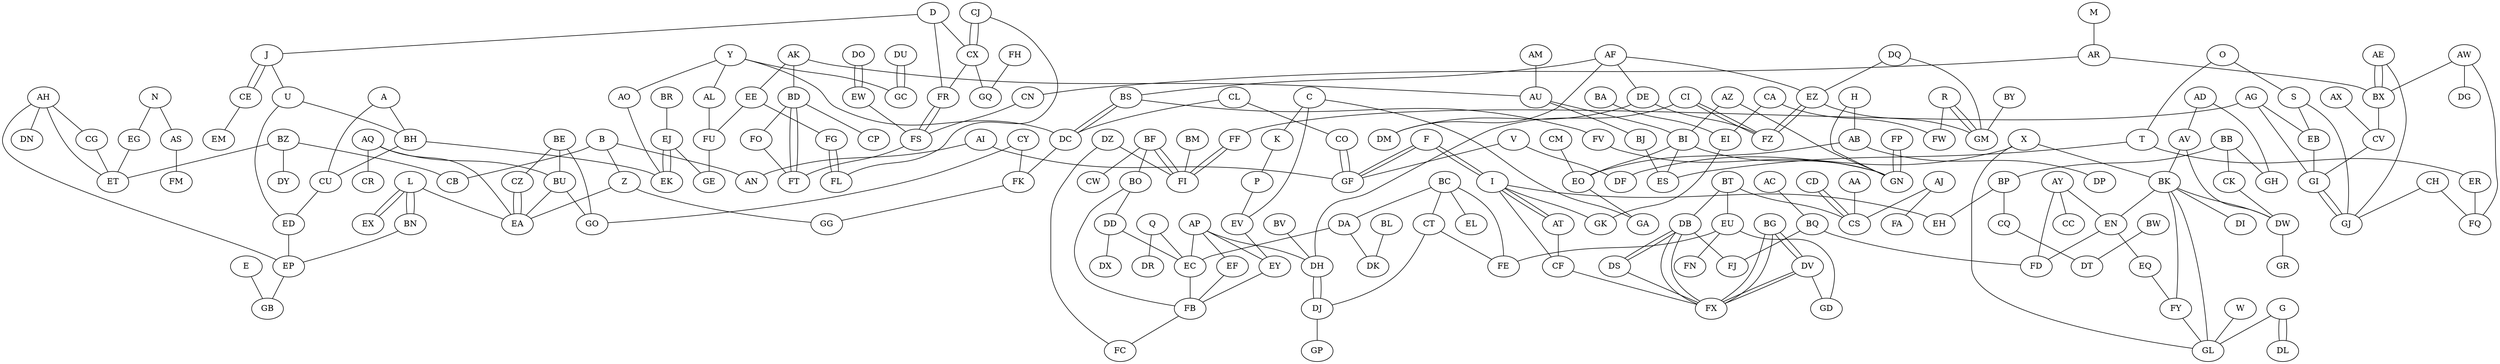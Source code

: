 // random seed 42
graph {
	A [pos="6394,250"];
	B [pos="2750,2232"];
	C [pos="7364,6766"];
	D [pos="8921,869"];
	E [pos="4219,297"];
	F [pos="2186,5053"];
	G [pos="265,1988"];
	H [pos="6498,5449"];
	I [pos="2204,5892"];
	J [pos="8094,64"];
	K [pos="8058,6981"];
	L [pos="3402,1554"];
	M [pos="9572,3365"];
	N [pos="927,967"];
	O [pos="8474,6037"];
	P [pos="8071,7297"];
	Q [pos="5362,9731"];
	R [pos="3785,5520"];
	S [pos="8294,6185"];
	T [pos="8617,5773"];
	U [pos="7045,458"];
	V [pos="2278,2893"];
	W [pos="797,2327"];
	X [pos="1010,2779"];
	Y [pos="6356,3648"];
	Z [pos="3701,2095"];
	AA [pos="2669,9366"];
	AB [pos="6480,6091"];
	AC [pos="1711,7291"];
	AD [pos="1634,3794"];
	AE [pos="9895,6399"];
	AF [pos="5569,6846"];
	AG [pos="8428,7759"];
	AH [pos="2290,321"];
	AI [pos="3154,2677"];
	AJ [pos="2109,9429"];
	AK [pos="8763,3146"];
	AL [pos="6554,3956"];
	AM [pos="9145,4588"];
	AN [pos="2648,2466"];
	AO [pos="5613,2627"];
	AP [pos="5845,8978"];
	AQ [pos="3994,2193"];
	AR [pos="9975,5095"];
	AS [pos="909,471"];
	AT [pos="1096,6274"];
	AU [pos="7920,4221"];
	AV [pos="635,3816"];
	AW [pos="9961,5291"];
	AX [pos="9710,8607"];
	AY [pos="114,7207"];
	AZ [pos="6817,5369"];
	BA [pos="2668,6409"];
	BB [pos="1115,4347"];
	BC [pos="4537,9538"];
	BD [pos="8758,2633"];
	BE [pos="5005,1786"];
	BF [pos="9126,8705"];
	BG [pos="2984,6389"];
	BH [pos="6089,1528"];
	BI [pos="7625,5393"];
	BJ [pos="7786,5303"];
	BK [pos="5,3241"];
	BL [pos="194,9290"];
	BM [pos="8787,8316"];
	BN [pos="3075,579"];
	BO [pos="8780,9469"];
	BP [pos="856,4859"];
	BQ [pos="692,7606"];
	BR [pos="7658,1283"];
	BS [pos="4752,5498"];
	BT [pos="2650,8724"];
	BU [pos="4231,2117"];
	BV [pos="5392,7299"];
	BW [pos="2011,3117"];
	BX [pos="9951,6498"];
	BY [pos="4381,5175"];
	BZ [pos="1210,2246"];
	CA [pos="3380,5883"];
	CB [pos="2301,2202"];
	CC [pos="709,6311"];
	CD [pos="2289,9054"];
	CE [pos="8596,708"];
	CF [pos="2380,6689"];
	CG [pos="2142,1323"];
	CH [pos="9355,5710"];
	CI [pos="4726,7846"];
	CJ [pos="8074,1904"];
	CK [pos="969,4310"];
	CL [pos="4235,4670"];
	CM [pos="7290,6733"];
	CN [pos="9841,984"];
	CO [pos="4026,3393"];
	CP [pos="8616,2486"];
	CQ [pos="1902,4486"];
	CR [pos="4218,2785"];
	CS [pos="2498,9232"];
	CT [pos="4431,8613"];
	CU [pos="5503,505"];
	CV [pos="9992,8360"];
	CW [pos="9689,9263"];
	CX [pos="8486,1663"];
	CY [pos="4856,2137"];
	CZ [pos="4010,586"];
	DA [pos="3789,9853"];
	DB [pos="2652,7840"];
	DC [pos="4550,4230"];
	DD [pos="9573,9954"];
	DE [pos="5557,7184"];
	DF [pos="1547,2967"];
	DG [pos="9687,5791"];
	DH [pos="5421,7479"];
	DI [pos="571,5841"];
	DJ [pos="5028,8527"];
	DK [pos="1574,9607"];
	DL [pos="801,1858"];
	DM [pos="5950,6752"];
	DN [pos="2352,1198"];
	DO [pos="8902,2462"];
	DP [pos="5945,6193"];
	DQ [pos="4192,5836"];
	DR [pos="5227,9347"];
	DS [pos="2042,7161"];
	DT [pos="2386,3957"];
	DU [pos="6716,2999"];
	DV [pos="3161,7518"];
	DW [pos="725,4582"];
	DX [pos="9984,9960"];
	DY [pos="732,2131"];
	DZ [pos="8808,8792"];
	EA [pos="3695,1577"];
	EB [pos="8337,7035"];
	EC [pos="6116,9872"];
	ED [pos="6539,78"];
	EE [pos="8171,2993"];
	EF [pos="6633,9389"];
	EG [pos="1342,1154"];
	EH [pos="1070,5532"];
	EI [pos="2723,6048"];
	EJ [pos="7176,2035"];
	EK [pos="6342,2639"];
	EL [pos="4885,9053"];
	EM [pos="8461,922"];
	EN [pos="35,7711"];
	EO [pos="7412,5516"];
	EP [pos="4276,96"];
	EQ [pos="752,8831"];
	ER [pos="9039,5455"];
	ES [pos="8345,5825"];
	ET [pos="1480,1274"];
	EU [pos="3082,8989"];
	EV [pos="7961,8607"];
	EW [pos="8989,2100"];
	EX [pos="2495,1027"];
	EY [pos="7801,8841"];
	EZ [pos="4063,6206"];
	FA [pos="1545,9298"];
	FB [pos="8646,9762"];
	FC [pos="8107,8814"];
	FD [pos="247,7365"];
	FE [pos="3321,9308"];
	FF [pos="8022,8640"];
	FG [pos="8107,2668"];
	FH [pos="7873,1080"];
	FI [pos="8721,8585"];
	FJ [pos="2224,8165"];
	FK [pos="4603,3051"];
	FL [pos="7953,2275"];
	FM [pos="236,1931"];
	FN [pos="3282,8643"];
	FO [pos="9668,2791"];
	FP [pos="6414,3996"];
	FQ [pos="9811,5362"];
	FR [pos="9392,1153"];
	FS [pos="9704,1785"];
	FT [pos="9625,2654"];
	FU [pos="7285,3136"];
	FV [pos="6062,5114"];
	FW [pos="3851,5765"];
	FX [pos="2547,7087"];
	FY [pos="16,9255"];
	FZ [pos="5384,7194"];
	GA [pos="7419,6706"];
	GB [pos="3642,699"];
	GC [pos="6642,3302"];
	GD [pos="3139,8480"];
	GE [pos="7197,3003"];
	GF [pos="3092,4083"];
	GG [pos="4024,2956"];
	GH [pos="1272,4204"];
	GI [pos="9403,6773"];
	GJ [pos="9028,6155"];
	GK [pos="3009,5479"];
	GL [pos="4,2869"];
	GM [pos="4298,5799"];
	GN [pos="6547,4649"];
	GO [pos="4421,2137"];
	GP [pos="4731,9011"];
	GQ [pos="7960,1696"];
	GR [pos="847,5154"];
	CQ -- DT;
	DE -- FZ;
	EU -- GD;
	CA -- EI;
	BU -- EA;
	BR -- EJ;
	BK -- FY;
	DQ -- EZ;
	BS -- DC;
	J -- CE;
	BP -- EH;
	AZ -- GN;
	CN -- FS;
	AF -- DM;
	CG -- ET;
	BH -- CU;
	DW -- GR;
	A -- CU;
	CI -- FZ;
	AW -- FQ;
	AH -- ET;
	DE -- DM;
	AY -- EN;
	BG -- DV;
	BD -- CP;
	BZ -- ET;
	AB -- EO;
	EU -- FN;
	BC -- DA;
	AP -- EC;
	DB -- FJ;
	BS -- FV;
	DA -- EC;
	BG -- FX;
	L -- EA;
	BZ -- DY;
	CL -- DC;
	AZ -- BI;
	B -- CB;
	BV -- DH;
	Y -- AL;
	I -- GK;
	BO -- DD;
	CT -- DJ;
	BB -- BP;
	F -- GF;
	AY -- FD;
	BQ -- FD;
	T -- ES;
	BC -- CT;
	AP -- EF;
	EC -- FB;
	CY -- GO;
	BE -- BU;
	CF -- FX;
	BF -- FI;
	AP -- DH;
	BQ -- FJ;
	BI -- EO;
	FR -- FS;
	AK -- BD;
	AQ -- BU;
	AH -- DN;
	AI -- GF;
	EU -- FE;
	CZ -- EA;
	D -- CX;
	DB -- DS;
	BK -- EN;
	AK -- EE;
	DV -- FX;
	AJ -- CS;
	EN -- FD;
	AP -- EY;
	AY -- CC;
	E -- GB;
	AR -- CN;
	FH -- GQ;
	S -- GJ;
	AW -- DG;
	EF -- FB;
	EQ -- FY;
	AD -- GH;
	BJ -- ES;
	I -- AT;
	DO -- EW;
	BC -- EL;
	AF -- EZ;
	EY -- FB;
	AG -- FF;
	AU -- BJ;
	EN -- EQ;
	FK -- GG;
	DH -- DJ;
	Z -- GG;
	N -- AS;
	AC -- BQ;
	BT -- CS;
	J -- U;
	O -- T;
	ED -- EP;
	DC -- FK;
	BK -- GL;
	BP -- CQ;
	AF -- DE;
	GI -- GJ;
	DV -- GD;
	EZ -- GM;
	X -- DF;
	EJ -- EK;
	EE -- FU;
	U -- BH;
	P -- EV;
	AB -- DP;
	A -- BH;
	Y -- AO;
	EZ -- FZ;
	AV -- BK;
	CI -- DH;
	CJ -- FL;
	L -- BN;
	AE -- GJ;
	BW -- DT;
	DU -- GC;
	BU -- GO;
	DZ -- FC;
	AH -- CG;
	G -- DL;
	EV -- EY;
	O -- S;
	AO -- EK;
	BH -- EK;
	FF -- FI;
	V -- DF;
	I -- EH;
	Q -- DR;
	H -- GN;
	FS -- FT;
	EB -- GI;
	N -- EG;
	X -- GL;
	BT -- EU;
	T -- ER;
	AQ -- CR;
	C -- EV;
	AW -- BX;
	B -- Z;
	BF -- CW;
	AF -- BS;
	CY -- FK;
	DD -- DX;
	G -- GL;
	FY -- GL;
	BI -- GN;
	BC -- FE;
	Y -- GC;
	AJ -- FA;
	BB -- CK;
	AT -- CF;
	AG -- EB;
	BT -- DB;
	R -- FW;
	X -- BK;
	BD -- FO;
	Q -- EC;
	FB -- FC;
	H -- AB;
	CD -- CS;
	CA -- FW;
	EG -- ET;
	FP -- GN;
	CV -- GI;
	AK -- AU;
	D -- J;
	U -- ED;
	CM -- EO;
	CT -- FE;
	Y -- DC;
	CL -- CO;
	AM -- AU;
	CK -- DW;
	AD -- AV;
	S -- EB;
	BE -- CZ;
	EO -- GA;
	AA -- CS;
	BB -- GH;
	BE -- GO;
	R -- GM;
	BA -- EI;
	EJ -- GE;
	EE -- FG;
	DA -- DK;
	L -- EX;
	DS -- FX;
	AS -- FM;
	AU -- BI;
	CJ -- CX;
	CX -- FR;
	BD -- FT;
	BX -- CV;
	FO -- FT;
	EW -- FS;
	AX -- CV;
	ER -- FQ;
	FU -- GE;
	EP -- GB;
	C -- GA;
	AG -- GI;
	CH -- FQ;
	AQ -- EA;
	AI -- AN;
	BY -- GM;
	DD -- EC;
	CX -- GQ;
	AV -- DW;
	CE -- EM;
	BL -- DK;
	AH -- EP;
	DZ -- FI;
	AE -- BX;
	FV -- GN;
	W -- GL;
	FG -- FL;
	BO -- FB;
	BZ -- CB;
	DB -- FX;
	V -- GF;
	CH -- GJ;
	BN -- EP;
	K -- P;
	C -- K;
	I -- CF;
	BK -- DI;
	CO -- GF;
	B -- AN;
	BF -- BO;
	F -- I;
	BM -- FI;
	CU -- ED;
	DJ -- GP;
	AL -- FU;
	D -- FR;
	AR -- BX;
	BI -- ES;
	DQ -- GM;
	M -- AR;
	BK -- DW;
	Z -- EA;
	EI -- GK;
	BS -- DC;
	J -- CE;
	CI -- FZ;
	BG -- DV;
	BG -- FX;
	F -- GF;
	BF -- FI;
	FR -- FS;
	CZ -- EA;
	DB -- DS;
	DV -- FX;
	I -- AT;
	DO -- EW;
	DH -- DJ;
	GI -- GJ;
	EJ -- EK;
	EZ -- FZ;
	L -- BN;
	DU -- GC;
	G -- DL;
	FF -- FI;
	CD -- CS;
	FP -- GN;
	R -- GM;
	L -- EX;
	CJ -- CX;
	BD -- FT;
	AE -- BX;
	FG -- FL;
	DB -- FX;
	CO -- GF;
	F -- I;
}
